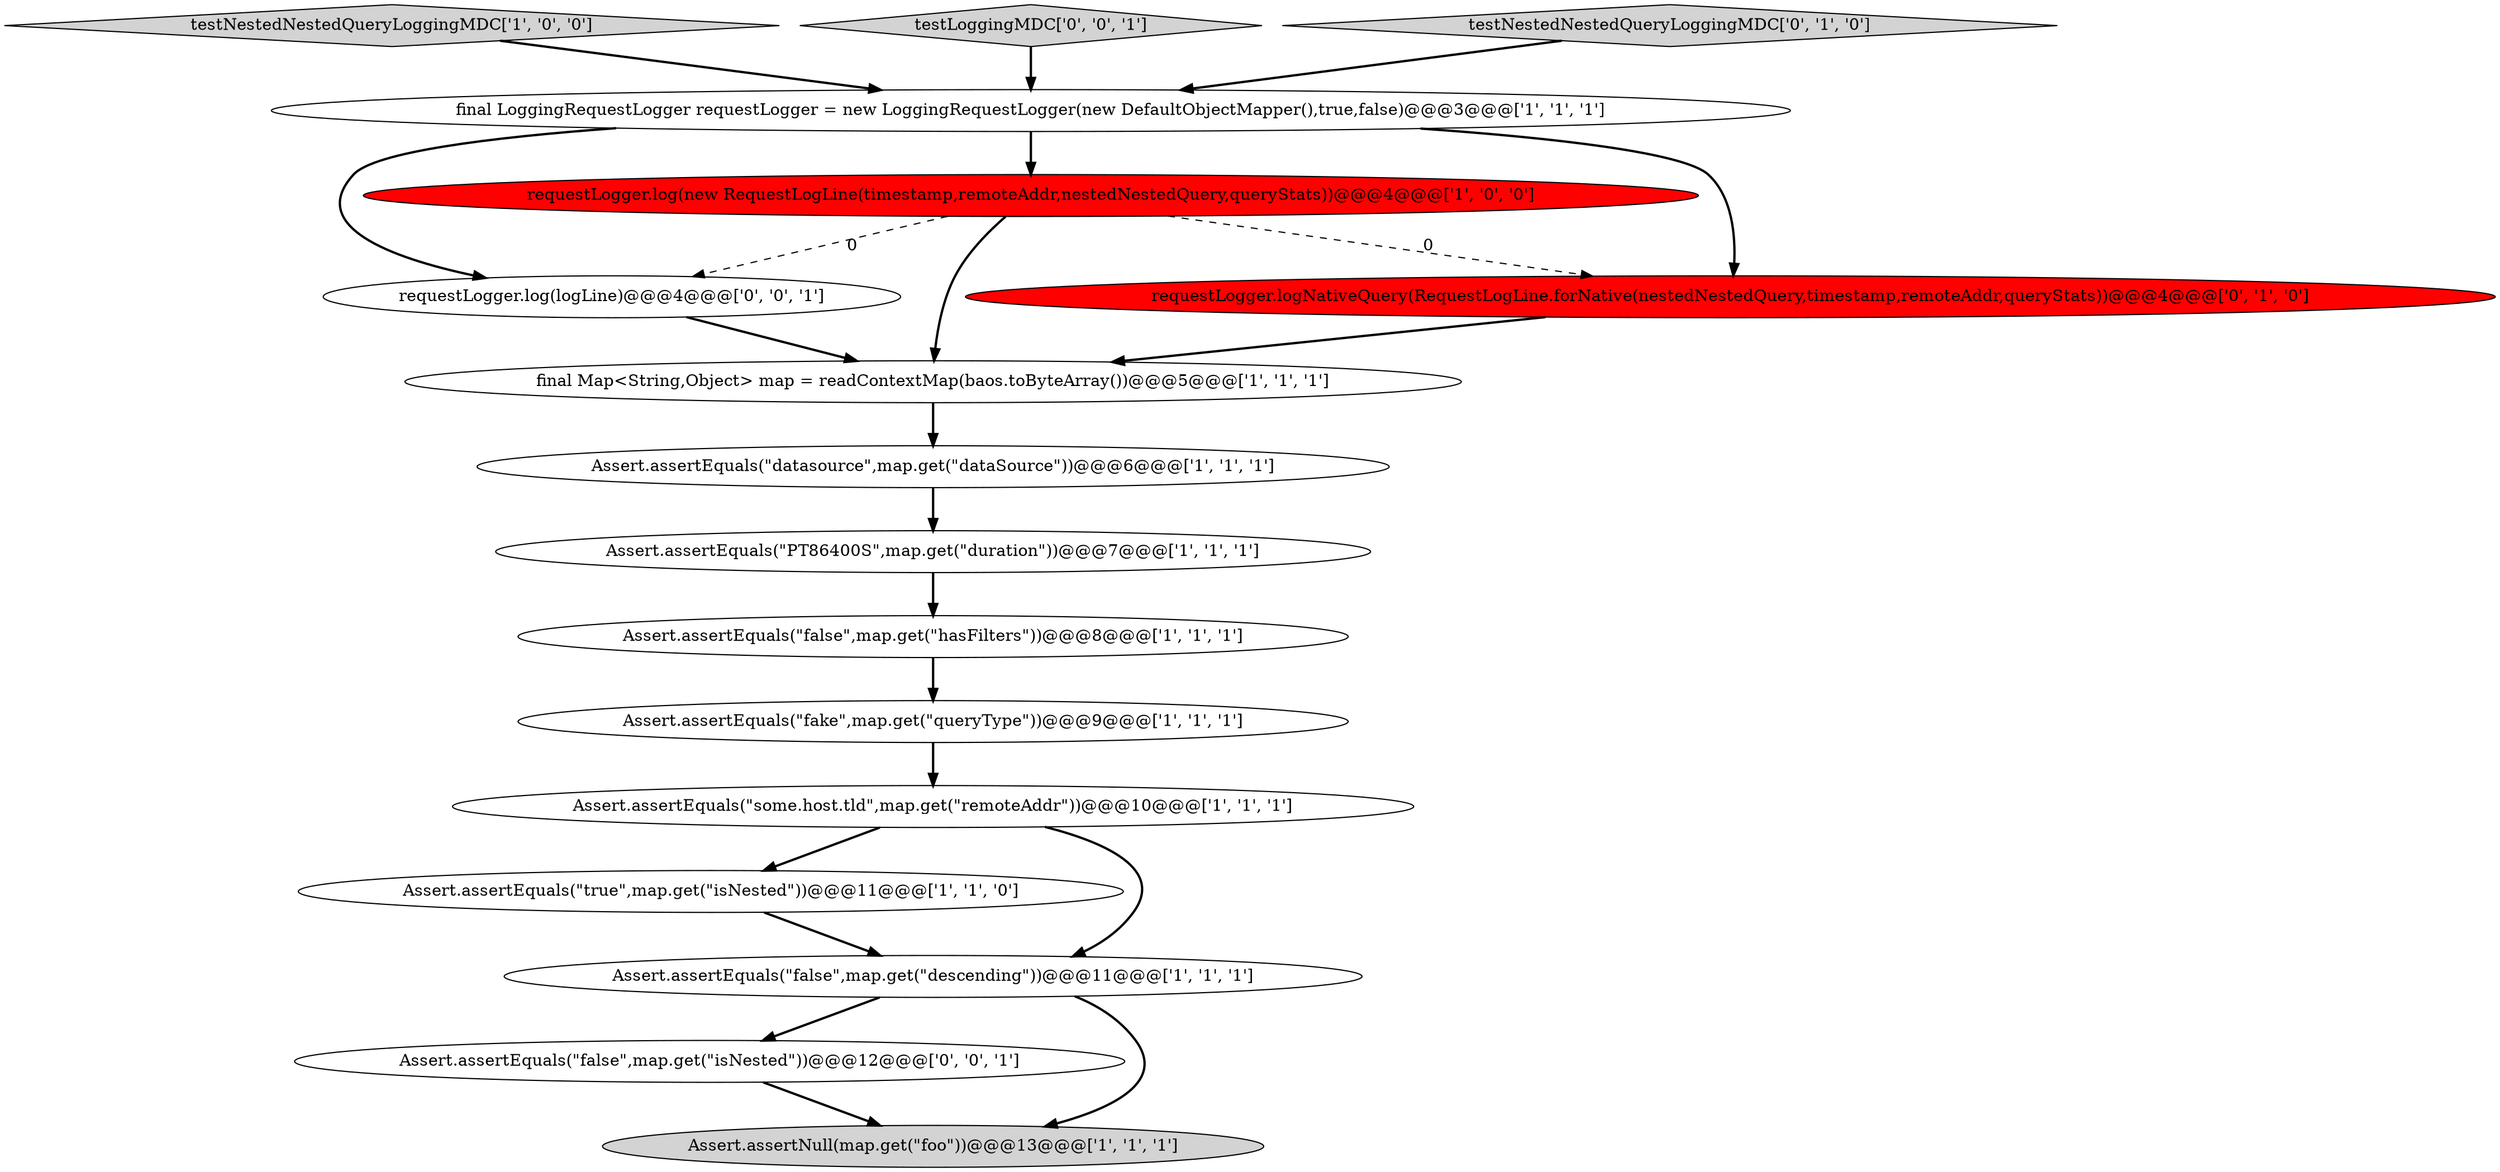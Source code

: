 digraph {
9 [style = filled, label = "final Map<String,Object> map = readContextMap(baos.toByteArray())@@@5@@@['1', '1', '1']", fillcolor = white, shape = ellipse image = "AAA0AAABBB1BBB"];
6 [style = filled, label = "Assert.assertEquals(\"PT86400S\",map.get(\"duration\"))@@@7@@@['1', '1', '1']", fillcolor = white, shape = ellipse image = "AAA0AAABBB1BBB"];
15 [style = filled, label = "requestLogger.log(logLine)@@@4@@@['0', '0', '1']", fillcolor = white, shape = ellipse image = "AAA0AAABBB3BBB"];
7 [style = filled, label = "requestLogger.log(new RequestLogLine(timestamp,remoteAddr,nestedNestedQuery,queryStats))@@@4@@@['1', '0', '0']", fillcolor = red, shape = ellipse image = "AAA1AAABBB1BBB"];
3 [style = filled, label = "final LoggingRequestLogger requestLogger = new LoggingRequestLogger(new DefaultObjectMapper(),true,false)@@@3@@@['1', '1', '1']", fillcolor = white, shape = ellipse image = "AAA0AAABBB1BBB"];
5 [style = filled, label = "Assert.assertEquals(\"true\",map.get(\"isNested\"))@@@11@@@['1', '1', '0']", fillcolor = white, shape = ellipse image = "AAA0AAABBB1BBB"];
1 [style = filled, label = "Assert.assertEquals(\"datasource\",map.get(\"dataSource\"))@@@6@@@['1', '1', '1']", fillcolor = white, shape = ellipse image = "AAA0AAABBB1BBB"];
2 [style = filled, label = "testNestedNestedQueryLoggingMDC['1', '0', '0']", fillcolor = lightgray, shape = diamond image = "AAA0AAABBB1BBB"];
14 [style = filled, label = "testLoggingMDC['0', '0', '1']", fillcolor = lightgray, shape = diamond image = "AAA0AAABBB3BBB"];
0 [style = filled, label = "Assert.assertEquals(\"false\",map.get(\"descending\"))@@@11@@@['1', '1', '1']", fillcolor = white, shape = ellipse image = "AAA0AAABBB1BBB"];
11 [style = filled, label = "Assert.assertEquals(\"false\",map.get(\"hasFilters\"))@@@8@@@['1', '1', '1']", fillcolor = white, shape = ellipse image = "AAA0AAABBB1BBB"];
13 [style = filled, label = "requestLogger.logNativeQuery(RequestLogLine.forNative(nestedNestedQuery,timestamp,remoteAddr,queryStats))@@@4@@@['0', '1', '0']", fillcolor = red, shape = ellipse image = "AAA1AAABBB2BBB"];
16 [style = filled, label = "Assert.assertEquals(\"false\",map.get(\"isNested\"))@@@12@@@['0', '0', '1']", fillcolor = white, shape = ellipse image = "AAA0AAABBB3BBB"];
12 [style = filled, label = "testNestedNestedQueryLoggingMDC['0', '1', '0']", fillcolor = lightgray, shape = diamond image = "AAA0AAABBB2BBB"];
4 [style = filled, label = "Assert.assertEquals(\"some.host.tld\",map.get(\"remoteAddr\"))@@@10@@@['1', '1', '1']", fillcolor = white, shape = ellipse image = "AAA0AAABBB1BBB"];
8 [style = filled, label = "Assert.assertEquals(\"fake\",map.get(\"queryType\"))@@@9@@@['1', '1', '1']", fillcolor = white, shape = ellipse image = "AAA0AAABBB1BBB"];
10 [style = filled, label = "Assert.assertNull(map.get(\"foo\"))@@@13@@@['1', '1', '1']", fillcolor = lightgray, shape = ellipse image = "AAA0AAABBB1BBB"];
14->3 [style = bold, label=""];
0->16 [style = bold, label=""];
16->10 [style = bold, label=""];
2->3 [style = bold, label=""];
3->15 [style = bold, label=""];
4->0 [style = bold, label=""];
7->9 [style = bold, label=""];
0->10 [style = bold, label=""];
1->6 [style = bold, label=""];
5->0 [style = bold, label=""];
3->7 [style = bold, label=""];
15->9 [style = bold, label=""];
6->11 [style = bold, label=""];
7->13 [style = dashed, label="0"];
7->15 [style = dashed, label="0"];
3->13 [style = bold, label=""];
11->8 [style = bold, label=""];
12->3 [style = bold, label=""];
13->9 [style = bold, label=""];
8->4 [style = bold, label=""];
9->1 [style = bold, label=""];
4->5 [style = bold, label=""];
}
